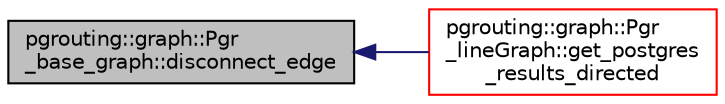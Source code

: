 digraph "pgrouting::graph::Pgr_base_graph::disconnect_edge"
{
  edge [fontname="Helvetica",fontsize="10",labelfontname="Helvetica",labelfontsize="10"];
  node [fontname="Helvetica",fontsize="10",shape=record];
  rankdir="LR";
  Node1 [label="pgrouting::graph::Pgr\l_base_graph::disconnect_edge",height=0.2,width=0.4,color="black", fillcolor="grey75", style="filled", fontcolor="black"];
  Node1 -> Node2 [dir="back",color="midnightblue",fontsize="10",style="solid",fontname="Helvetica"];
  Node2 [label="pgrouting::graph::Pgr\l_lineGraph::get_postgres\l_results_directed",height=0.2,width=0.4,color="red", fillcolor="white", style="filled",URL="$classpgrouting_1_1graph_1_1Pgr__lineGraph.html#a32640e84c6abe522dcbeef889481a21b"];
}

